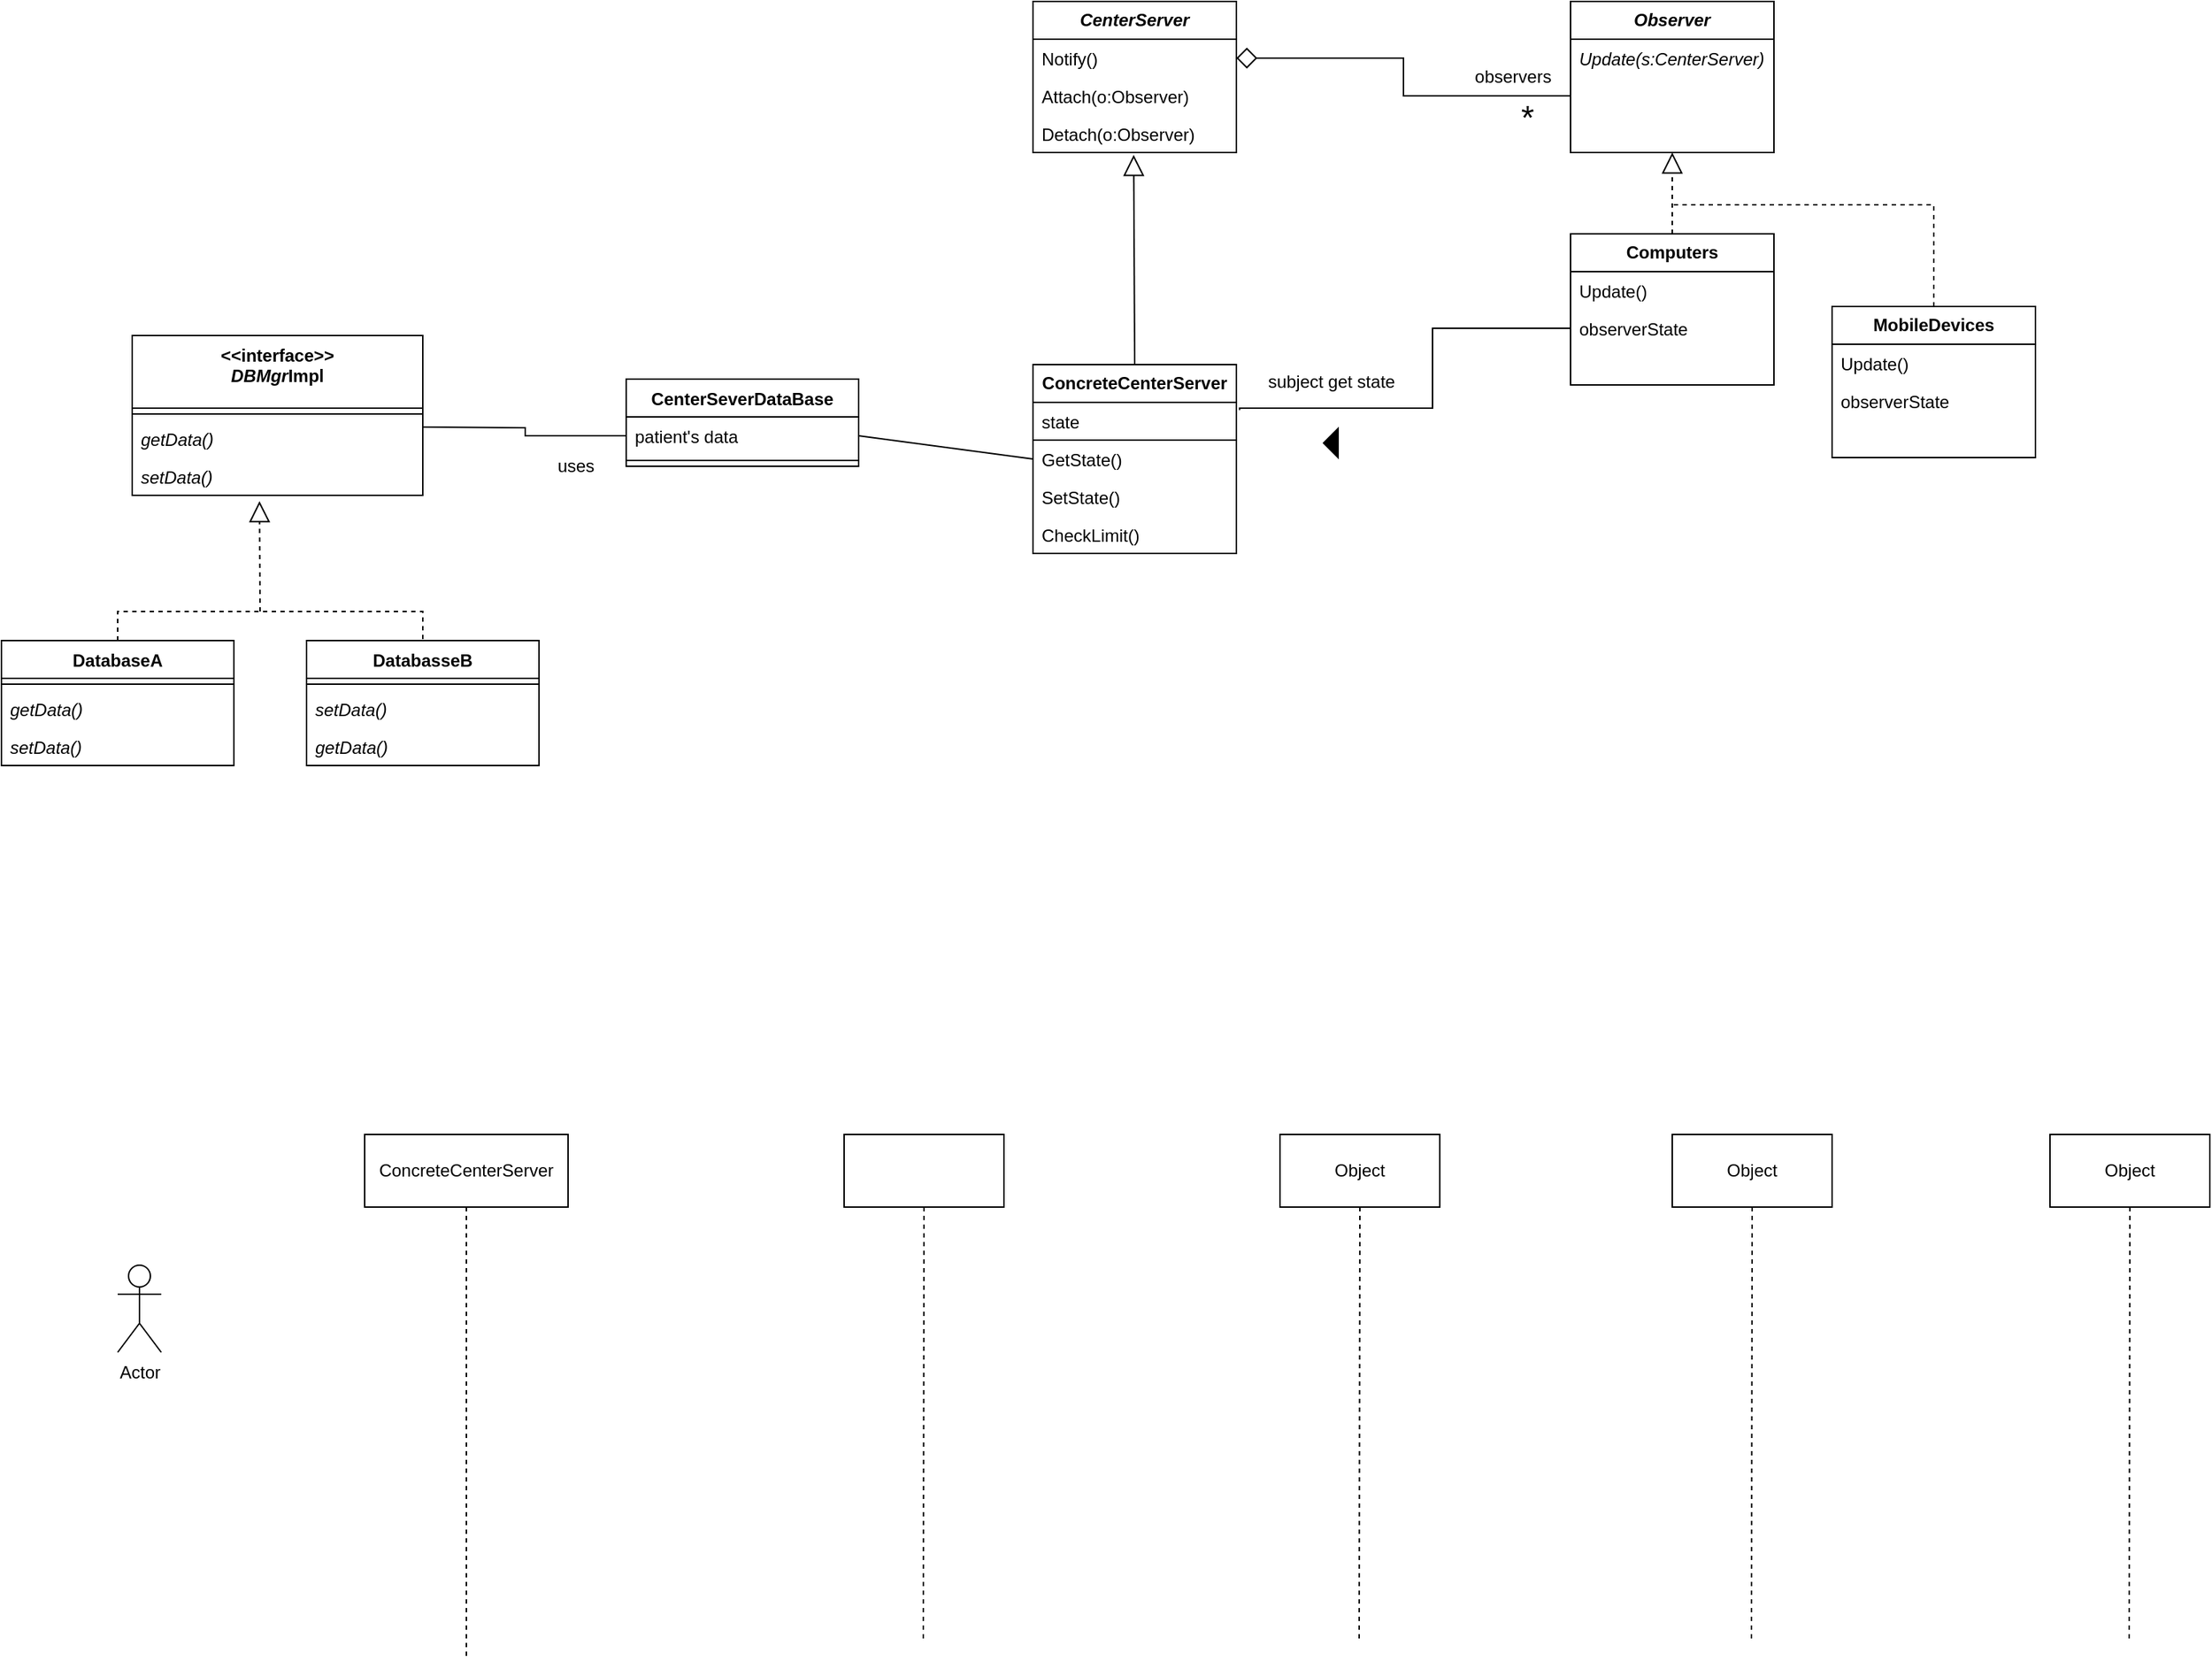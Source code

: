 <mxfile version="21.1.6" type="github">
  <diagram name="Page-1" id="WJ0vv9Cc5aFge30VZRQy">
    <mxGraphModel dx="2443" dy="888" grid="1" gridSize="10" guides="1" tooltips="1" connect="1" arrows="1" fold="1" page="1" pageScale="1" pageWidth="850" pageHeight="1100" math="0" shadow="0">
      <root>
        <mxCell id="0" />
        <mxCell id="1" parent="0" />
        <mxCell id="vzDZ7Cnfw59zUxBf42JB-1" value="&lt;div&gt;&lt;b&gt;&lt;i&gt;CenterServer&lt;/i&gt;&lt;/b&gt;&lt;/div&gt;" style="swimlane;fontStyle=0;childLayout=stackLayout;horizontal=1;startSize=26;fillColor=none;horizontalStack=0;resizeParent=1;resizeParentMax=0;resizeLast=0;collapsible=1;marginBottom=0;whiteSpace=wrap;html=1;" parent="1" vertex="1">
          <mxGeometry x="310" y="320" width="140" height="104" as="geometry" />
        </mxCell>
        <mxCell id="vzDZ7Cnfw59zUxBf42JB-2" value="Notify()" style="text;strokeColor=none;fillColor=none;align=left;verticalAlign=top;spacingLeft=4;spacingRight=4;overflow=hidden;rotatable=0;points=[[0,0.5],[1,0.5]];portConstraint=eastwest;whiteSpace=wrap;html=1;" parent="vzDZ7Cnfw59zUxBf42JB-1" vertex="1">
          <mxGeometry y="26" width="140" height="26" as="geometry" />
        </mxCell>
        <mxCell id="vzDZ7Cnfw59zUxBf42JB-4" value="&lt;div&gt;Attach(o:Observer)&lt;/div&gt;&lt;div&gt;&lt;br&gt;&lt;/div&gt;" style="text;strokeColor=none;fillColor=none;align=left;verticalAlign=top;spacingLeft=4;spacingRight=4;overflow=hidden;rotatable=0;points=[[0,0.5],[1,0.5]];portConstraint=eastwest;whiteSpace=wrap;html=1;" parent="vzDZ7Cnfw59zUxBf42JB-1" vertex="1">
          <mxGeometry y="52" width="140" height="26" as="geometry" />
        </mxCell>
        <mxCell id="vzDZ7Cnfw59zUxBf42JB-33" value="Detach(o:Observer)" style="text;strokeColor=none;fillColor=none;align=left;verticalAlign=top;spacingLeft=4;spacingRight=4;overflow=hidden;rotatable=0;points=[[0,0.5],[1,0.5]];portConstraint=eastwest;whiteSpace=wrap;html=1;" parent="vzDZ7Cnfw59zUxBf42JB-1" vertex="1">
          <mxGeometry y="78" width="140" height="26" as="geometry" />
        </mxCell>
        <mxCell id="vzDZ7Cnfw59zUxBf42JB-5" value="&lt;b&gt;ConcreteCenterServer&lt;/b&gt;" style="swimlane;fontStyle=0;childLayout=stackLayout;horizontal=1;startSize=26;fillColor=none;horizontalStack=0;resizeParent=1;resizeParentMax=0;resizeLast=0;collapsible=1;marginBottom=0;whiteSpace=wrap;html=1;" parent="1" vertex="1">
          <mxGeometry x="310" y="570" width="140" height="130" as="geometry" />
        </mxCell>
        <mxCell id="vzDZ7Cnfw59zUxBf42JB-3" value="state" style="text;strokeColor=default;fillColor=none;align=left;verticalAlign=top;spacingLeft=4;spacingRight=4;overflow=hidden;rotatable=0;points=[[0,0.5],[1,0.5]];portConstraint=eastwest;whiteSpace=wrap;html=1;" parent="vzDZ7Cnfw59zUxBf42JB-5" vertex="1">
          <mxGeometry y="26" width="140" height="26" as="geometry" />
        </mxCell>
        <mxCell id="vzDZ7Cnfw59zUxBf42JB-6" value="GetState()" style="text;strokeColor=none;fillColor=none;align=left;verticalAlign=top;spacingLeft=4;spacingRight=4;overflow=hidden;rotatable=0;points=[[0,0.5],[1,0.5]];portConstraint=eastwest;whiteSpace=wrap;html=1;" parent="vzDZ7Cnfw59zUxBf42JB-5" vertex="1">
          <mxGeometry y="52" width="140" height="26" as="geometry" />
        </mxCell>
        <mxCell id="vzDZ7Cnfw59zUxBf42JB-7" value="SetState()" style="text;strokeColor=none;fillColor=none;align=left;verticalAlign=top;spacingLeft=4;spacingRight=4;overflow=hidden;rotatable=0;points=[[0,0.5],[1,0.5]];portConstraint=eastwest;whiteSpace=wrap;html=1;" parent="vzDZ7Cnfw59zUxBf42JB-5" vertex="1">
          <mxGeometry y="78" width="140" height="26" as="geometry" />
        </mxCell>
        <mxCell id="PZyNvqj7M-cs5XwyRMi7-34" value="CheckLimit()" style="text;strokeColor=none;fillColor=none;align=left;verticalAlign=top;spacingLeft=4;spacingRight=4;overflow=hidden;rotatable=0;points=[[0,0.5],[1,0.5]];portConstraint=eastwest;whiteSpace=wrap;html=1;" parent="vzDZ7Cnfw59zUxBf42JB-5" vertex="1">
          <mxGeometry y="104" width="140" height="26" as="geometry" />
        </mxCell>
        <mxCell id="vzDZ7Cnfw59zUxBf42JB-9" value="&lt;b&gt;&lt;i&gt;Observer&lt;/i&gt;&lt;/b&gt;" style="swimlane;fontStyle=0;childLayout=stackLayout;horizontal=1;startSize=26;fillColor=none;horizontalStack=0;resizeParent=1;resizeParentMax=0;resizeLast=0;collapsible=1;marginBottom=0;whiteSpace=wrap;html=1;" parent="1" vertex="1">
          <mxGeometry x="680" y="320" width="140" height="104" as="geometry" />
        </mxCell>
        <mxCell id="vzDZ7Cnfw59zUxBf42JB-10" value="&lt;i&gt;Update(s:CenterServer)&lt;/i&gt;" style="text;strokeColor=none;fillColor=none;align=left;verticalAlign=top;spacingLeft=4;spacingRight=4;overflow=hidden;rotatable=0;points=[[0,0.5],[1,0.5]];portConstraint=eastwest;whiteSpace=wrap;html=1;" parent="vzDZ7Cnfw59zUxBf42JB-9" vertex="1">
          <mxGeometry y="26" width="140" height="26" as="geometry" />
        </mxCell>
        <mxCell id="vzDZ7Cnfw59zUxBf42JB-11" value="&amp;nbsp;" style="text;strokeColor=none;fillColor=none;align=left;verticalAlign=top;spacingLeft=4;spacingRight=4;overflow=hidden;rotatable=0;points=[[0,0.5],[1,0.5]];portConstraint=eastwest;whiteSpace=wrap;html=1;" parent="vzDZ7Cnfw59zUxBf42JB-9" vertex="1">
          <mxGeometry y="52" width="140" height="26" as="geometry" />
        </mxCell>
        <mxCell id="vzDZ7Cnfw59zUxBf42JB-12" value="&amp;nbsp;" style="text;strokeColor=none;fillColor=none;align=left;verticalAlign=top;spacingLeft=4;spacingRight=4;overflow=hidden;rotatable=0;points=[[0,0.5],[1,0.5]];portConstraint=eastwest;whiteSpace=wrap;html=1;" parent="vzDZ7Cnfw59zUxBf42JB-9" vertex="1">
          <mxGeometry y="78" width="140" height="26" as="geometry" />
        </mxCell>
        <mxCell id="vzDZ7Cnfw59zUxBf42JB-13" value="&lt;b&gt;Computers&lt;/b&gt;" style="swimlane;fontStyle=0;childLayout=stackLayout;horizontal=1;startSize=26;fillColor=none;horizontalStack=0;resizeParent=1;resizeParentMax=0;resizeLast=0;collapsible=1;marginBottom=0;whiteSpace=wrap;html=1;" parent="1" vertex="1">
          <mxGeometry x="680" y="480" width="140" height="104" as="geometry" />
        </mxCell>
        <mxCell id="vzDZ7Cnfw59zUxBf42JB-14" value="Update()" style="text;strokeColor=none;fillColor=none;align=left;verticalAlign=top;spacingLeft=4;spacingRight=4;overflow=hidden;rotatable=0;points=[[0,0.5],[1,0.5]];portConstraint=eastwest;whiteSpace=wrap;html=1;" parent="vzDZ7Cnfw59zUxBf42JB-13" vertex="1">
          <mxGeometry y="26" width="140" height="26" as="geometry" />
        </mxCell>
        <mxCell id="vzDZ7Cnfw59zUxBf42JB-15" value="observerState" style="text;strokeColor=none;fillColor=none;align=left;verticalAlign=top;spacingLeft=4;spacingRight=4;overflow=hidden;rotatable=0;points=[[0,0.5],[1,0.5]];portConstraint=eastwest;whiteSpace=wrap;html=1;" parent="vzDZ7Cnfw59zUxBf42JB-13" vertex="1">
          <mxGeometry y="52" width="140" height="26" as="geometry" />
        </mxCell>
        <mxCell id="vzDZ7Cnfw59zUxBf42JB-16" value="&amp;nbsp;" style="text;strokeColor=none;fillColor=none;align=left;verticalAlign=top;spacingLeft=4;spacingRight=4;overflow=hidden;rotatable=0;points=[[0,0.5],[1,0.5]];portConstraint=eastwest;whiteSpace=wrap;html=1;" parent="vzDZ7Cnfw59zUxBf42JB-13" vertex="1">
          <mxGeometry y="78" width="140" height="26" as="geometry" />
        </mxCell>
        <mxCell id="vzDZ7Cnfw59zUxBf42JB-18" value="" style="endArrow=block;endFill=0;endSize=12;html=1;rounded=0;entryX=0.5;entryY=1;entryDx=0;entryDy=0;exitX=0.5;exitY=0;exitDx=0;exitDy=0;dashed=1;" parent="1" source="vzDZ7Cnfw59zUxBf42JB-13" target="vzDZ7Cnfw59zUxBf42JB-9" edge="1">
          <mxGeometry width="160" relative="1" as="geometry">
            <mxPoint x="550" y="520" as="sourcePoint" />
            <mxPoint x="710" y="520" as="targetPoint" />
          </mxGeometry>
        </mxCell>
        <mxCell id="vzDZ7Cnfw59zUxBf42JB-19" value="&lt;b&gt;MobileDevices&lt;/b&gt;" style="swimlane;fontStyle=0;childLayout=stackLayout;horizontal=1;startSize=26;fillColor=none;horizontalStack=0;resizeParent=1;resizeParentMax=0;resizeLast=0;collapsible=1;marginBottom=0;whiteSpace=wrap;html=1;" parent="1" vertex="1">
          <mxGeometry x="860" y="530" width="140" height="104" as="geometry" />
        </mxCell>
        <mxCell id="vzDZ7Cnfw59zUxBf42JB-20" value="Update()" style="text;strokeColor=none;fillColor=none;align=left;verticalAlign=top;spacingLeft=4;spacingRight=4;overflow=hidden;rotatable=0;points=[[0,0.5],[1,0.5]];portConstraint=eastwest;whiteSpace=wrap;html=1;" parent="vzDZ7Cnfw59zUxBf42JB-19" vertex="1">
          <mxGeometry y="26" width="140" height="26" as="geometry" />
        </mxCell>
        <mxCell id="vzDZ7Cnfw59zUxBf42JB-21" value="observerState" style="text;strokeColor=none;fillColor=none;align=left;verticalAlign=top;spacingLeft=4;spacingRight=4;overflow=hidden;rotatable=0;points=[[0,0.5],[1,0.5]];portConstraint=eastwest;whiteSpace=wrap;html=1;" parent="vzDZ7Cnfw59zUxBf42JB-19" vertex="1">
          <mxGeometry y="52" width="140" height="26" as="geometry" />
        </mxCell>
        <mxCell id="vzDZ7Cnfw59zUxBf42JB-22" value="&amp;nbsp;" style="text;strokeColor=none;fillColor=none;align=left;verticalAlign=top;spacingLeft=4;spacingRight=4;overflow=hidden;rotatable=0;points=[[0,0.5],[1,0.5]];portConstraint=eastwest;whiteSpace=wrap;html=1;" parent="vzDZ7Cnfw59zUxBf42JB-19" vertex="1">
          <mxGeometry y="78" width="140" height="26" as="geometry" />
        </mxCell>
        <mxCell id="vzDZ7Cnfw59zUxBf42JB-23" value="" style="endArrow=none;endFill=0;endSize=12;html=1;rounded=0;exitX=0.5;exitY=0;exitDx=0;exitDy=0;edgeStyle=orthogonalEdgeStyle;dashed=1;" parent="1" source="vzDZ7Cnfw59zUxBf42JB-19" edge="1">
          <mxGeometry width="160" relative="1" as="geometry">
            <mxPoint x="650" y="490" as="sourcePoint" />
            <mxPoint x="750" y="460" as="targetPoint" />
            <Array as="points">
              <mxPoint x="930" y="460" />
            </Array>
          </mxGeometry>
        </mxCell>
        <mxCell id="vzDZ7Cnfw59zUxBf42JB-27" value="observers" style="text;html=1;align=center;verticalAlign=middle;resizable=0;points=[];autosize=1;strokeColor=none;fillColor=none;" parent="1" vertex="1">
          <mxGeometry x="600" y="357" width="80" height="30" as="geometry" />
        </mxCell>
        <mxCell id="vzDZ7Cnfw59zUxBf42JB-29" style="edgeStyle=orthogonalEdgeStyle;rounded=0;orthogonalLoop=1;jettySize=auto;html=1;exitX=0;exitY=0.5;exitDx=0;exitDy=0;endArrow=none;endFill=0;entryX=1.016;entryY=0.204;entryDx=0;entryDy=0;entryPerimeter=0;" parent="1" source="vzDZ7Cnfw59zUxBf42JB-15" edge="1">
          <mxGeometry relative="1" as="geometry">
            <mxPoint x="452.24" y="601.304" as="targetPoint" />
            <Array as="points">
              <mxPoint x="585" y="545" />
              <mxPoint x="585" y="600" />
              <mxPoint x="452" y="600" />
            </Array>
          </mxGeometry>
        </mxCell>
        <mxCell id="vzDZ7Cnfw59zUxBf42JB-30" value="subject get state" style="text;html=1;align=center;verticalAlign=middle;resizable=0;points=[];autosize=1;strokeColor=none;fillColor=none;" parent="1" vertex="1">
          <mxGeometry x="460" y="567" width="110" height="30" as="geometry" />
        </mxCell>
        <mxCell id="vzDZ7Cnfw59zUxBf42JB-31" value="" style="triangle;whiteSpace=wrap;html=1;fillColor=#000000;rotation=-180;" parent="1" vertex="1">
          <mxGeometry x="510" y="614" width="10" height="20" as="geometry" />
        </mxCell>
        <mxCell id="vzDZ7Cnfw59zUxBf42JB-35" value="" style="endArrow=diamond;endFill=0;endSize=12;html=1;rounded=0;entryX=1;entryY=0.5;entryDx=0;entryDy=0;exitX=0;exitY=0.5;exitDx=0;exitDy=0;edgeStyle=orthogonalEdgeStyle;" parent="1" source="vzDZ7Cnfw59zUxBf42JB-11" target="vzDZ7Cnfw59zUxBf42JB-2" edge="1">
          <mxGeometry width="160" relative="1" as="geometry">
            <mxPoint x="560" y="480" as="sourcePoint" />
            <mxPoint x="720" y="480" as="targetPoint" />
          </mxGeometry>
        </mxCell>
        <mxCell id="vzDZ7Cnfw59zUxBf42JB-36" value="*" style="text;html=1;align=center;verticalAlign=middle;resizable=0;points=[];autosize=1;strokeColor=none;fillColor=none;fontSize=23;" parent="1" vertex="1">
          <mxGeometry x="635" y="380" width="30" height="40" as="geometry" />
        </mxCell>
        <mxCell id="vzDZ7Cnfw59zUxBf42JB-37" value="" style="endArrow=block;endFill=0;endSize=12;html=1;rounded=0;entryX=0.495;entryY=1.063;entryDx=0;entryDy=0;entryPerimeter=0;exitX=0.5;exitY=0;exitDx=0;exitDy=0;" parent="1" source="vzDZ7Cnfw59zUxBf42JB-5" target="vzDZ7Cnfw59zUxBf42JB-33" edge="1">
          <mxGeometry width="160" relative="1" as="geometry">
            <mxPoint x="530" y="520" as="sourcePoint" />
            <mxPoint x="690" y="520" as="targetPoint" />
          </mxGeometry>
        </mxCell>
        <mxCell id="vzDZ7Cnfw59zUxBf42JB-39" value="CenterSeverDataBase" style="swimlane;fontStyle=1;align=center;verticalAlign=top;childLayout=stackLayout;horizontal=1;startSize=26;horizontalStack=0;resizeParent=1;resizeParentMax=0;resizeLast=0;collapsible=1;marginBottom=0;whiteSpace=wrap;html=1;" parent="1" vertex="1">
          <mxGeometry x="30" y="580" width="160" height="60" as="geometry" />
        </mxCell>
        <mxCell id="vzDZ7Cnfw59zUxBf42JB-40" value="patient&#39;s data" style="text;strokeColor=none;fillColor=none;align=left;verticalAlign=top;spacingLeft=4;spacingRight=4;overflow=hidden;rotatable=0;points=[[0,0.5],[1,0.5]];portConstraint=eastwest;whiteSpace=wrap;html=1;" parent="vzDZ7Cnfw59zUxBf42JB-39" vertex="1">
          <mxGeometry y="26" width="160" height="26" as="geometry" />
        </mxCell>
        <mxCell id="vzDZ7Cnfw59zUxBf42JB-41" value="" style="line;strokeWidth=1;fillColor=none;align=left;verticalAlign=middle;spacingTop=-1;spacingLeft=3;spacingRight=3;rotatable=0;labelPosition=right;points=[];portConstraint=eastwest;strokeColor=inherit;" parent="vzDZ7Cnfw59zUxBf42JB-39" vertex="1">
          <mxGeometry y="52" width="160" height="8" as="geometry" />
        </mxCell>
        <mxCell id="vzDZ7Cnfw59zUxBf42JB-44" value="" style="endArrow=none;endFill=0;endSize=12;html=1;rounded=0;exitX=0;exitY=0.5;exitDx=0;exitDy=0;entryX=1;entryY=0.5;entryDx=0;entryDy=0;" parent="1" source="vzDZ7Cnfw59zUxBf42JB-5" target="vzDZ7Cnfw59zUxBf42JB-40" edge="1">
          <mxGeometry width="160" relative="1" as="geometry">
            <mxPoint x="330" y="690" as="sourcePoint" />
            <mxPoint x="240" y="630" as="targetPoint" />
          </mxGeometry>
        </mxCell>
        <mxCell id="PZyNvqj7M-cs5XwyRMi7-26" style="edgeStyle=orthogonalEdgeStyle;rounded=0;orthogonalLoop=1;jettySize=auto;html=1;exitX=0.5;exitY=0;exitDx=0;exitDy=0;entryX=0.5;entryY=0;entryDx=0;entryDy=0;endArrow=none;endFill=0;dashed=1;" parent="1" source="PZyNvqj7M-cs5XwyRMi7-2" target="PZyNvqj7M-cs5XwyRMi7-6" edge="1">
          <mxGeometry relative="1" as="geometry" />
        </mxCell>
        <mxCell id="PZyNvqj7M-cs5XwyRMi7-2" value="DatabaseA" style="swimlane;fontStyle=1;align=center;verticalAlign=top;childLayout=stackLayout;horizontal=1;startSize=26;horizontalStack=0;resizeParent=1;resizeParentMax=0;resizeLast=0;collapsible=1;marginBottom=0;whiteSpace=wrap;html=1;" parent="1" vertex="1">
          <mxGeometry x="-400" y="760" width="160" height="86" as="geometry" />
        </mxCell>
        <mxCell id="PZyNvqj7M-cs5XwyRMi7-4" value="" style="line;strokeWidth=1;fillColor=none;align=left;verticalAlign=middle;spacingTop=-1;spacingLeft=3;spacingRight=3;rotatable=0;labelPosition=right;points=[];portConstraint=eastwest;strokeColor=inherit;" parent="PZyNvqj7M-cs5XwyRMi7-2" vertex="1">
          <mxGeometry y="26" width="160" height="8" as="geometry" />
        </mxCell>
        <mxCell id="PZyNvqj7M-cs5XwyRMi7-28" value="getData()" style="text;strokeColor=none;fillColor=none;align=left;verticalAlign=top;spacingLeft=4;spacingRight=4;overflow=hidden;rotatable=0;points=[[0,0.5],[1,0.5]];portConstraint=eastwest;whiteSpace=wrap;html=1;fontStyle=2" parent="PZyNvqj7M-cs5XwyRMi7-2" vertex="1">
          <mxGeometry y="34" width="160" height="26" as="geometry" />
        </mxCell>
        <mxCell id="PZyNvqj7M-cs5XwyRMi7-29" value="&lt;div&gt;setData()&lt;/div&gt;" style="text;strokeColor=none;fillColor=none;align=left;verticalAlign=top;spacingLeft=4;spacingRight=4;overflow=hidden;rotatable=0;points=[[0,0.5],[1,0.5]];portConstraint=eastwest;whiteSpace=wrap;html=1;fontStyle=2" parent="PZyNvqj7M-cs5XwyRMi7-2" vertex="1">
          <mxGeometry y="60" width="160" height="26" as="geometry" />
        </mxCell>
        <mxCell id="PZyNvqj7M-cs5XwyRMi7-6" value="DatabasseB" style="swimlane;fontStyle=1;align=center;verticalAlign=top;childLayout=stackLayout;horizontal=1;startSize=26;horizontalStack=0;resizeParent=1;resizeParentMax=0;resizeLast=0;collapsible=1;marginBottom=0;whiteSpace=wrap;html=1;" parent="1" vertex="1">
          <mxGeometry x="-190" y="760" width="160" height="86" as="geometry" />
        </mxCell>
        <mxCell id="PZyNvqj7M-cs5XwyRMi7-8" value="" style="line;strokeWidth=1;fillColor=none;align=left;verticalAlign=middle;spacingTop=-1;spacingLeft=3;spacingRight=3;rotatable=0;labelPosition=right;points=[];portConstraint=eastwest;strokeColor=inherit;" parent="PZyNvqj7M-cs5XwyRMi7-6" vertex="1">
          <mxGeometry y="26" width="160" height="8" as="geometry" />
        </mxCell>
        <mxCell id="PZyNvqj7M-cs5XwyRMi7-31" value="&lt;div&gt;setData()&lt;/div&gt;" style="text;strokeColor=none;fillColor=none;align=left;verticalAlign=top;spacingLeft=4;spacingRight=4;overflow=hidden;rotatable=0;points=[[0,0.5],[1,0.5]];portConstraint=eastwest;whiteSpace=wrap;html=1;fontStyle=2" parent="PZyNvqj7M-cs5XwyRMi7-6" vertex="1">
          <mxGeometry y="34" width="160" height="26" as="geometry" />
        </mxCell>
        <mxCell id="PZyNvqj7M-cs5XwyRMi7-30" value="getData()" style="text;strokeColor=none;fillColor=none;align=left;verticalAlign=top;spacingLeft=4;spacingRight=4;overflow=hidden;rotatable=0;points=[[0,0.5],[1,0.5]];portConstraint=eastwest;whiteSpace=wrap;html=1;fontStyle=2" parent="PZyNvqj7M-cs5XwyRMi7-6" vertex="1">
          <mxGeometry y="60" width="160" height="26" as="geometry" />
        </mxCell>
        <mxCell id="PZyNvqj7M-cs5XwyRMi7-10" value="&amp;lt;&amp;lt;interface&amp;gt;&amp;gt;&lt;br&gt;&lt;div&gt;&lt;i&gt;DBMgr&lt;/i&gt;Impl&lt;/div&gt;" style="swimlane;fontStyle=1;align=center;verticalAlign=top;childLayout=stackLayout;horizontal=1;startSize=50;horizontalStack=0;resizeParent=1;resizeParentMax=0;resizeLast=0;collapsible=1;marginBottom=0;whiteSpace=wrap;html=1;" parent="1" vertex="1">
          <mxGeometry x="-310" y="550" width="200" height="110" as="geometry" />
        </mxCell>
        <mxCell id="PZyNvqj7M-cs5XwyRMi7-12" value="" style="line;strokeWidth=1;fillColor=none;align=left;verticalAlign=middle;spacingTop=-1;spacingLeft=3;spacingRight=3;rotatable=0;labelPosition=right;points=[];portConstraint=eastwest;strokeColor=inherit;" parent="PZyNvqj7M-cs5XwyRMi7-10" vertex="1">
          <mxGeometry y="50" width="200" height="8" as="geometry" />
        </mxCell>
        <mxCell id="vzDZ7Cnfw59zUxBf42JB-45" value="getData()" style="text;strokeColor=none;fillColor=none;align=left;verticalAlign=top;spacingLeft=4;spacingRight=4;overflow=hidden;rotatable=0;points=[[0,0.5],[1,0.5]];portConstraint=eastwest;whiteSpace=wrap;html=1;fontStyle=2" parent="PZyNvqj7M-cs5XwyRMi7-10" vertex="1">
          <mxGeometry y="58" width="200" height="26" as="geometry" />
        </mxCell>
        <mxCell id="vzDZ7Cnfw59zUxBf42JB-42" value="&lt;div&gt;setData()&lt;/div&gt;" style="text;strokeColor=none;fillColor=none;align=left;verticalAlign=top;spacingLeft=4;spacingRight=4;overflow=hidden;rotatable=0;points=[[0,0.5],[1,0.5]];portConstraint=eastwest;whiteSpace=wrap;html=1;fontStyle=2" parent="PZyNvqj7M-cs5XwyRMi7-10" vertex="1">
          <mxGeometry y="84" width="200" height="26" as="geometry" />
        </mxCell>
        <mxCell id="PZyNvqj7M-cs5XwyRMi7-19" value="" style="endArrow=none;endFill=0;endSize=12;html=1;rounded=0;exitX=0;exitY=0.5;exitDx=0;exitDy=0;entryX=1;entryY=0.5;entryDx=0;entryDy=0;edgeStyle=orthogonalEdgeStyle;" parent="1" source="vzDZ7Cnfw59zUxBf42JB-40" edge="1">
          <mxGeometry width="160" relative="1" as="geometry">
            <mxPoint x="10" y="620" as="sourcePoint" />
            <mxPoint x="-110" y="613" as="targetPoint" />
          </mxGeometry>
        </mxCell>
        <mxCell id="PZyNvqj7M-cs5XwyRMi7-20" value="uses" style="text;html=1;align=center;verticalAlign=middle;resizable=0;points=[];autosize=1;strokeColor=none;fillColor=none;" parent="1" vertex="1">
          <mxGeometry x="-30" y="625" width="50" height="30" as="geometry" />
        </mxCell>
        <mxCell id="PZyNvqj7M-cs5XwyRMi7-27" value="" style="endArrow=block;endFill=0;endSize=12;html=1;rounded=0;entryX=0.438;entryY=1.154;entryDx=0;entryDy=0;entryPerimeter=0;dashed=1;" parent="1" target="vzDZ7Cnfw59zUxBf42JB-42" edge="1">
          <mxGeometry width="160" relative="1" as="geometry">
            <mxPoint x="-222" y="740" as="sourcePoint" />
            <mxPoint x="-199.92" y="704.002" as="targetPoint" />
          </mxGeometry>
        </mxCell>
        <mxCell id="1y26qFKQDZ0KRcilCh1b-1" value="Actor" style="shape=umlActor;verticalLabelPosition=bottom;verticalAlign=top;html=1;" vertex="1" parent="1">
          <mxGeometry x="-320" y="1190" width="30" height="60" as="geometry" />
        </mxCell>
        <mxCell id="1y26qFKQDZ0KRcilCh1b-7" style="edgeStyle=orthogonalEdgeStyle;rounded=0;orthogonalLoop=1;jettySize=auto;html=1;exitX=0.5;exitY=1;exitDx=0;exitDy=0;endArrow=none;endFill=0;dashed=1;" edge="1" parent="1" source="1y26qFKQDZ0KRcilCh1b-2">
          <mxGeometry relative="1" as="geometry">
            <mxPoint x="-80" y="1460" as="targetPoint" />
            <Array as="points">
              <mxPoint x="-80" y="1450" />
            </Array>
          </mxGeometry>
        </mxCell>
        <mxCell id="1y26qFKQDZ0KRcilCh1b-2" value="ConcreteCenterServer" style="html=1;whiteSpace=wrap;" vertex="1" parent="1">
          <mxGeometry x="-150" y="1100" width="140" height="50" as="geometry" />
        </mxCell>
        <mxCell id="1y26qFKQDZ0KRcilCh1b-8" style="edgeStyle=orthogonalEdgeStyle;rounded=0;orthogonalLoop=1;jettySize=auto;html=1;exitX=0.5;exitY=1;exitDx=0;exitDy=0;endArrow=none;endFill=0;dashed=1;" edge="1" parent="1" source="1y26qFKQDZ0KRcilCh1b-3">
          <mxGeometry relative="1" as="geometry">
            <mxPoint x="234.5" y="1450" as="targetPoint" />
          </mxGeometry>
        </mxCell>
        <mxCell id="1y26qFKQDZ0KRcilCh1b-3" value="" style="html=1;whiteSpace=wrap;" vertex="1" parent="1">
          <mxGeometry x="180" y="1100" width="110" height="50" as="geometry" />
        </mxCell>
        <mxCell id="1y26qFKQDZ0KRcilCh1b-9" style="edgeStyle=orthogonalEdgeStyle;rounded=0;orthogonalLoop=1;jettySize=auto;html=1;exitX=0.5;exitY=1;exitDx=0;exitDy=0;endArrow=none;endFill=0;dashed=1;" edge="1" parent="1" source="1y26qFKQDZ0KRcilCh1b-4">
          <mxGeometry relative="1" as="geometry">
            <mxPoint x="534.5" y="1450" as="targetPoint" />
          </mxGeometry>
        </mxCell>
        <mxCell id="1y26qFKQDZ0KRcilCh1b-4" value="Object" style="html=1;whiteSpace=wrap;" vertex="1" parent="1">
          <mxGeometry x="480" y="1100" width="110" height="50" as="geometry" />
        </mxCell>
        <mxCell id="1y26qFKQDZ0KRcilCh1b-10" style="edgeStyle=orthogonalEdgeStyle;rounded=0;orthogonalLoop=1;jettySize=auto;html=1;exitX=0.5;exitY=1;exitDx=0;exitDy=0;endArrow=none;endFill=0;dashed=1;" edge="1" parent="1" source="1y26qFKQDZ0KRcilCh1b-5">
          <mxGeometry relative="1" as="geometry">
            <mxPoint x="804.5" y="1450" as="targetPoint" />
          </mxGeometry>
        </mxCell>
        <mxCell id="1y26qFKQDZ0KRcilCh1b-5" value="Object" style="html=1;whiteSpace=wrap;" vertex="1" parent="1">
          <mxGeometry x="750" y="1100" width="110" height="50" as="geometry" />
        </mxCell>
        <mxCell id="1y26qFKQDZ0KRcilCh1b-11" style="edgeStyle=orthogonalEdgeStyle;rounded=0;orthogonalLoop=1;jettySize=auto;html=1;exitX=0.5;exitY=1;exitDx=0;exitDy=0;endArrow=none;endFill=0;dashed=1;" edge="1" parent="1" source="1y26qFKQDZ0KRcilCh1b-6">
          <mxGeometry relative="1" as="geometry">
            <mxPoint x="1064.5" y="1450" as="targetPoint" />
          </mxGeometry>
        </mxCell>
        <mxCell id="1y26qFKQDZ0KRcilCh1b-6" value="Object" style="html=1;whiteSpace=wrap;" vertex="1" parent="1">
          <mxGeometry x="1010" y="1100" width="110" height="50" as="geometry" />
        </mxCell>
      </root>
    </mxGraphModel>
  </diagram>
</mxfile>
